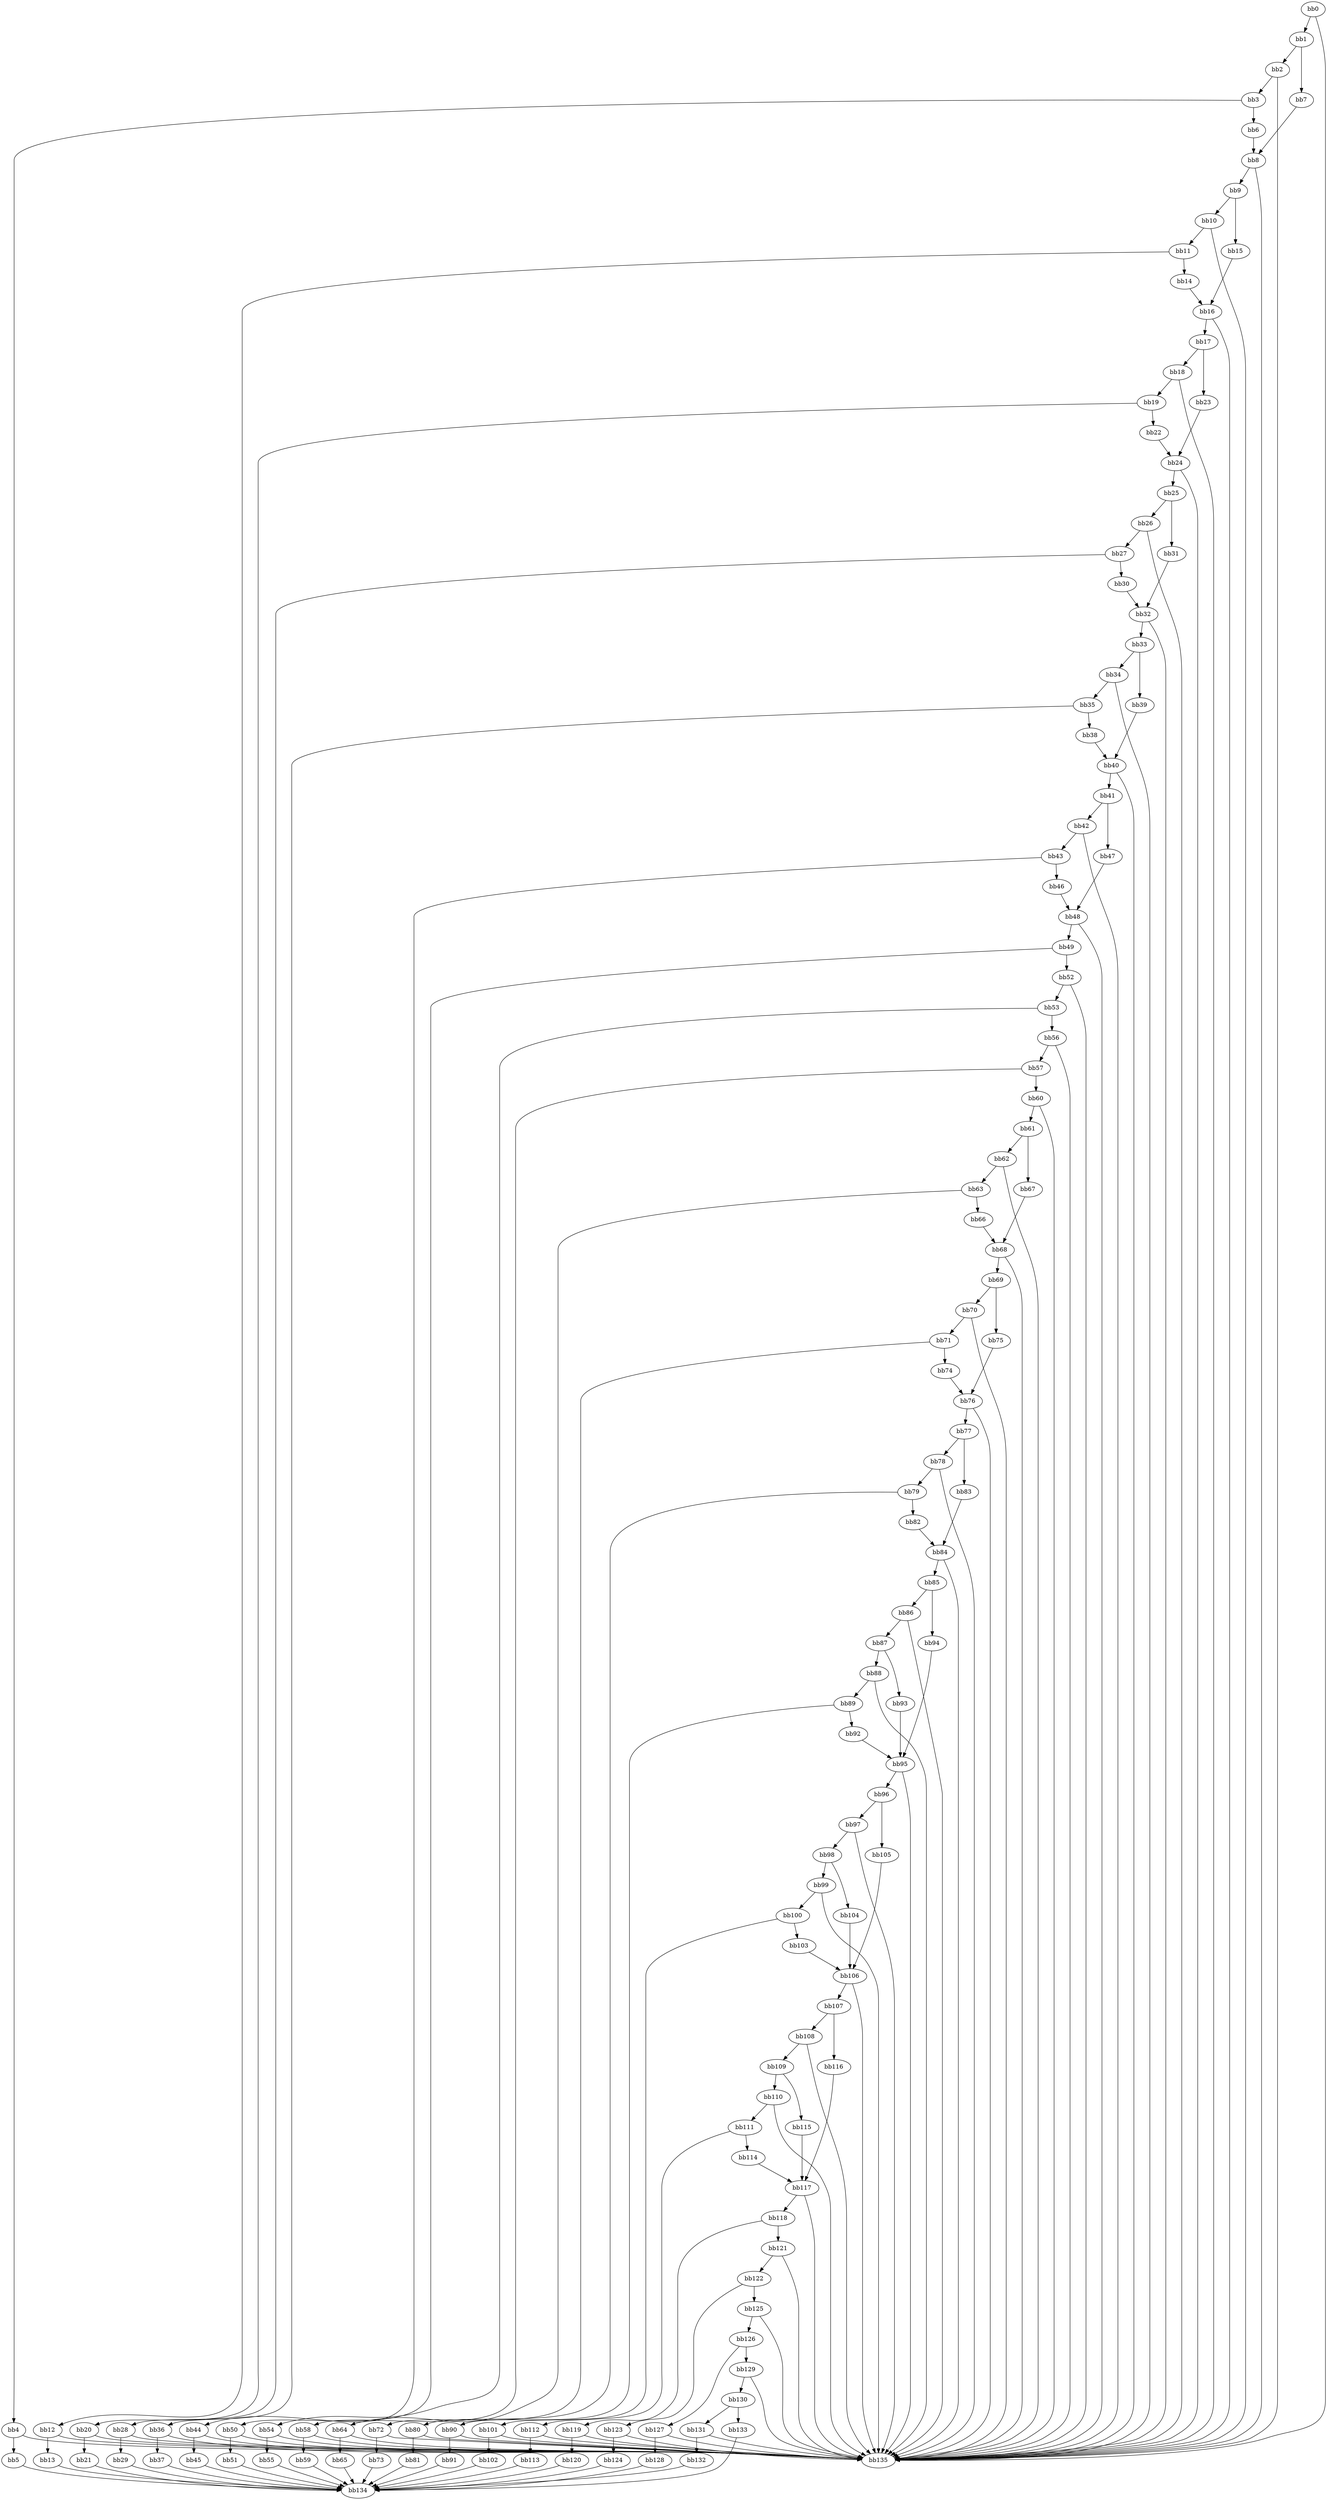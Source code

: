 digraph {
    0 [ label = "bb0\l" ]
    1 [ label = "bb1\l" ]
    2 [ label = "bb2\l" ]
    3 [ label = "bb3\l" ]
    4 [ label = "bb4\l" ]
    5 [ label = "bb5\l" ]
    6 [ label = "bb6\l" ]
    7 [ label = "bb7\l" ]
    8 [ label = "bb8\l" ]
    9 [ label = "bb9\l" ]
    10 [ label = "bb10\l" ]
    11 [ label = "bb11\l" ]
    12 [ label = "bb12\l" ]
    13 [ label = "bb13\l" ]
    14 [ label = "bb14\l" ]
    15 [ label = "bb15\l" ]
    16 [ label = "bb16\l" ]
    17 [ label = "bb17\l" ]
    18 [ label = "bb18\l" ]
    19 [ label = "bb19\l" ]
    20 [ label = "bb20\l" ]
    21 [ label = "bb21\l" ]
    22 [ label = "bb22\l" ]
    23 [ label = "bb23\l" ]
    24 [ label = "bb24\l" ]
    25 [ label = "bb25\l" ]
    26 [ label = "bb26\l" ]
    27 [ label = "bb27\l" ]
    28 [ label = "bb28\l" ]
    29 [ label = "bb29\l" ]
    30 [ label = "bb30\l" ]
    31 [ label = "bb31\l" ]
    32 [ label = "bb32\l" ]
    33 [ label = "bb33\l" ]
    34 [ label = "bb34\l" ]
    35 [ label = "bb35\l" ]
    36 [ label = "bb36\l" ]
    37 [ label = "bb37\l" ]
    38 [ label = "bb38\l" ]
    39 [ label = "bb39\l" ]
    40 [ label = "bb40\l" ]
    41 [ label = "bb41\l" ]
    42 [ label = "bb42\l" ]
    43 [ label = "bb43\l" ]
    44 [ label = "bb44\l" ]
    45 [ label = "bb45\l" ]
    46 [ label = "bb46\l" ]
    47 [ label = "bb47\l" ]
    48 [ label = "bb48\l" ]
    49 [ label = "bb49\l" ]
    50 [ label = "bb50\l" ]
    51 [ label = "bb51\l" ]
    52 [ label = "bb52\l" ]
    53 [ label = "bb53\l" ]
    54 [ label = "bb54\l" ]
    55 [ label = "bb55\l" ]
    56 [ label = "bb56\l" ]
    57 [ label = "bb57\l" ]
    58 [ label = "bb58\l" ]
    59 [ label = "bb59\l" ]
    60 [ label = "bb60\l" ]
    61 [ label = "bb61\l" ]
    62 [ label = "bb62\l" ]
    63 [ label = "bb63\l" ]
    64 [ label = "bb64\l" ]
    65 [ label = "bb65\l" ]
    66 [ label = "bb66\l" ]
    67 [ label = "bb67\l" ]
    68 [ label = "bb68\l" ]
    69 [ label = "bb69\l" ]
    70 [ label = "bb70\l" ]
    71 [ label = "bb71\l" ]
    72 [ label = "bb72\l" ]
    73 [ label = "bb73\l" ]
    74 [ label = "bb74\l" ]
    75 [ label = "bb75\l" ]
    76 [ label = "bb76\l" ]
    77 [ label = "bb77\l" ]
    78 [ label = "bb78\l" ]
    79 [ label = "bb79\l" ]
    80 [ label = "bb80\l" ]
    81 [ label = "bb81\l" ]
    82 [ label = "bb82\l" ]
    83 [ label = "bb83\l" ]
    84 [ label = "bb84\l" ]
    85 [ label = "bb85\l" ]
    86 [ label = "bb86\l" ]
    87 [ label = "bb87\l" ]
    88 [ label = "bb88\l" ]
    89 [ label = "bb89\l" ]
    90 [ label = "bb90\l" ]
    91 [ label = "bb91\l" ]
    92 [ label = "bb92\l" ]
    93 [ label = "bb93\l" ]
    94 [ label = "bb94\l" ]
    95 [ label = "bb95\l" ]
    96 [ label = "bb96\l" ]
    97 [ label = "bb97\l" ]
    98 [ label = "bb98\l" ]
    99 [ label = "bb99\l" ]
    100 [ label = "bb100\l" ]
    101 [ label = "bb101\l" ]
    102 [ label = "bb102\l" ]
    103 [ label = "bb103\l" ]
    104 [ label = "bb104\l" ]
    105 [ label = "bb105\l" ]
    106 [ label = "bb106\l" ]
    107 [ label = "bb107\l" ]
    108 [ label = "bb108\l" ]
    109 [ label = "bb109\l" ]
    110 [ label = "bb110\l" ]
    111 [ label = "bb111\l" ]
    112 [ label = "bb112\l" ]
    113 [ label = "bb113\l" ]
    114 [ label = "bb114\l" ]
    115 [ label = "bb115\l" ]
    116 [ label = "bb116\l" ]
    117 [ label = "bb117\l" ]
    118 [ label = "bb118\l" ]
    119 [ label = "bb119\l" ]
    120 [ label = "bb120\l" ]
    121 [ label = "bb121\l" ]
    122 [ label = "bb122\l" ]
    123 [ label = "bb123\l" ]
    124 [ label = "bb124\l" ]
    125 [ label = "bb125\l" ]
    126 [ label = "bb126\l" ]
    127 [ label = "bb127\l" ]
    128 [ label = "bb128\l" ]
    129 [ label = "bb129\l" ]
    130 [ label = "bb130\l" ]
    131 [ label = "bb131\l" ]
    132 [ label = "bb132\l" ]
    133 [ label = "bb133\l" ]
    134 [ label = "bb134\l" ]
    135 [ label = "bb135\l" ]
    0 -> 1 [ ]
    0 -> 135 [ ]
    1 -> 2 [ ]
    1 -> 7 [ ]
    2 -> 3 [ ]
    2 -> 135 [ ]
    3 -> 4 [ ]
    3 -> 6 [ ]
    4 -> 5 [ ]
    4 -> 135 [ ]
    5 -> 134 [ ]
    6 -> 8 [ ]
    7 -> 8 [ ]
    8 -> 9 [ ]
    8 -> 135 [ ]
    9 -> 10 [ ]
    9 -> 15 [ ]
    10 -> 11 [ ]
    10 -> 135 [ ]
    11 -> 12 [ ]
    11 -> 14 [ ]
    12 -> 13 [ ]
    12 -> 135 [ ]
    13 -> 134 [ ]
    14 -> 16 [ ]
    15 -> 16 [ ]
    16 -> 17 [ ]
    16 -> 135 [ ]
    17 -> 18 [ ]
    17 -> 23 [ ]
    18 -> 19 [ ]
    18 -> 135 [ ]
    19 -> 20 [ ]
    19 -> 22 [ ]
    20 -> 21 [ ]
    20 -> 135 [ ]
    21 -> 134 [ ]
    22 -> 24 [ ]
    23 -> 24 [ ]
    24 -> 25 [ ]
    24 -> 135 [ ]
    25 -> 26 [ ]
    25 -> 31 [ ]
    26 -> 27 [ ]
    26 -> 135 [ ]
    27 -> 28 [ ]
    27 -> 30 [ ]
    28 -> 29 [ ]
    28 -> 135 [ ]
    29 -> 134 [ ]
    30 -> 32 [ ]
    31 -> 32 [ ]
    32 -> 33 [ ]
    32 -> 135 [ ]
    33 -> 34 [ ]
    33 -> 39 [ ]
    34 -> 35 [ ]
    34 -> 135 [ ]
    35 -> 36 [ ]
    35 -> 38 [ ]
    36 -> 37 [ ]
    36 -> 135 [ ]
    37 -> 134 [ ]
    38 -> 40 [ ]
    39 -> 40 [ ]
    40 -> 41 [ ]
    40 -> 135 [ ]
    41 -> 42 [ ]
    41 -> 47 [ ]
    42 -> 43 [ ]
    42 -> 135 [ ]
    43 -> 44 [ ]
    43 -> 46 [ ]
    44 -> 45 [ ]
    44 -> 135 [ ]
    45 -> 134 [ ]
    46 -> 48 [ ]
    47 -> 48 [ ]
    48 -> 49 [ ]
    48 -> 135 [ ]
    49 -> 50 [ ]
    49 -> 52 [ ]
    50 -> 51 [ ]
    50 -> 135 [ ]
    51 -> 134 [ ]
    52 -> 53 [ ]
    52 -> 135 [ ]
    53 -> 54 [ ]
    53 -> 56 [ ]
    54 -> 55 [ ]
    54 -> 135 [ ]
    55 -> 134 [ ]
    56 -> 57 [ ]
    56 -> 135 [ ]
    57 -> 58 [ ]
    57 -> 60 [ ]
    58 -> 59 [ ]
    58 -> 135 [ ]
    59 -> 134 [ ]
    60 -> 61 [ ]
    60 -> 135 [ ]
    61 -> 62 [ ]
    61 -> 67 [ ]
    62 -> 63 [ ]
    62 -> 135 [ ]
    63 -> 64 [ ]
    63 -> 66 [ ]
    64 -> 65 [ ]
    64 -> 135 [ ]
    65 -> 134 [ ]
    66 -> 68 [ ]
    67 -> 68 [ ]
    68 -> 69 [ ]
    68 -> 135 [ ]
    69 -> 70 [ ]
    69 -> 75 [ ]
    70 -> 71 [ ]
    70 -> 135 [ ]
    71 -> 72 [ ]
    71 -> 74 [ ]
    72 -> 73 [ ]
    72 -> 135 [ ]
    73 -> 134 [ ]
    74 -> 76 [ ]
    75 -> 76 [ ]
    76 -> 77 [ ]
    76 -> 135 [ ]
    77 -> 78 [ ]
    77 -> 83 [ ]
    78 -> 79 [ ]
    78 -> 135 [ ]
    79 -> 80 [ ]
    79 -> 82 [ ]
    80 -> 81 [ ]
    80 -> 135 [ ]
    81 -> 134 [ ]
    82 -> 84 [ ]
    83 -> 84 [ ]
    84 -> 85 [ ]
    84 -> 135 [ ]
    85 -> 86 [ ]
    85 -> 94 [ ]
    86 -> 87 [ ]
    86 -> 135 [ ]
    87 -> 88 [ ]
    87 -> 93 [ ]
    88 -> 89 [ ]
    88 -> 135 [ ]
    89 -> 90 [ ]
    89 -> 92 [ ]
    90 -> 91 [ ]
    90 -> 135 [ ]
    91 -> 134 [ ]
    92 -> 95 [ ]
    93 -> 95 [ ]
    94 -> 95 [ ]
    95 -> 96 [ ]
    95 -> 135 [ ]
    96 -> 97 [ ]
    96 -> 105 [ ]
    97 -> 98 [ ]
    97 -> 135 [ ]
    98 -> 99 [ ]
    98 -> 104 [ ]
    99 -> 100 [ ]
    99 -> 135 [ ]
    100 -> 101 [ ]
    100 -> 103 [ ]
    101 -> 102 [ ]
    101 -> 135 [ ]
    102 -> 134 [ ]
    103 -> 106 [ ]
    104 -> 106 [ ]
    105 -> 106 [ ]
    106 -> 107 [ ]
    106 -> 135 [ ]
    107 -> 108 [ ]
    107 -> 116 [ ]
    108 -> 109 [ ]
    108 -> 135 [ ]
    109 -> 110 [ ]
    109 -> 115 [ ]
    110 -> 111 [ ]
    110 -> 135 [ ]
    111 -> 112 [ ]
    111 -> 114 [ ]
    112 -> 113 [ ]
    112 -> 135 [ ]
    113 -> 134 [ ]
    114 -> 117 [ ]
    115 -> 117 [ ]
    116 -> 117 [ ]
    117 -> 118 [ ]
    117 -> 135 [ ]
    118 -> 119 [ ]
    118 -> 121 [ ]
    119 -> 120 [ ]
    119 -> 135 [ ]
    120 -> 134 [ ]
    121 -> 122 [ ]
    121 -> 135 [ ]
    122 -> 123 [ ]
    122 -> 125 [ ]
    123 -> 124 [ ]
    123 -> 135 [ ]
    124 -> 134 [ ]
    125 -> 126 [ ]
    125 -> 135 [ ]
    126 -> 127 [ ]
    126 -> 129 [ ]
    127 -> 128 [ ]
    127 -> 135 [ ]
    128 -> 134 [ ]
    129 -> 130 [ ]
    129 -> 135 [ ]
    130 -> 131 [ ]
    130 -> 133 [ ]
    131 -> 132 [ ]
    131 -> 135 [ ]
    132 -> 134 [ ]
    133 -> 134 [ ]
}


